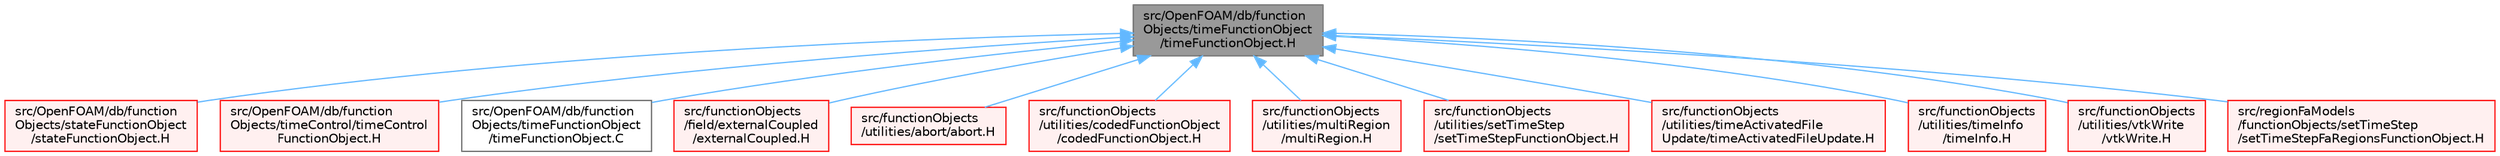 digraph "src/OpenFOAM/db/functionObjects/timeFunctionObject/timeFunctionObject.H"
{
 // LATEX_PDF_SIZE
  bgcolor="transparent";
  edge [fontname=Helvetica,fontsize=10,labelfontname=Helvetica,labelfontsize=10];
  node [fontname=Helvetica,fontsize=10,shape=box,height=0.2,width=0.4];
  Node1 [id="Node000001",label="src/OpenFOAM/db/function\lObjects/timeFunctionObject\l/timeFunctionObject.H",height=0.2,width=0.4,color="gray40", fillcolor="grey60", style="filled", fontcolor="black",tooltip=" "];
  Node1 -> Node2 [id="edge1_Node000001_Node000002",dir="back",color="steelblue1",style="solid",tooltip=" "];
  Node2 [id="Node000002",label="src/OpenFOAM/db/function\lObjects/stateFunctionObject\l/stateFunctionObject.H",height=0.2,width=0.4,color="red", fillcolor="#FFF0F0", style="filled",URL="$stateFunctionObject_8H.html",tooltip=" "];
  Node1 -> Node284 [id="edge2_Node000001_Node000284",dir="back",color="steelblue1",style="solid",tooltip=" "];
  Node284 [id="Node000284",label="src/OpenFOAM/db/function\lObjects/timeControl/timeControl\lFunctionObject.H",height=0.2,width=0.4,color="red", fillcolor="#FFF0F0", style="filled",URL="$timeControlFunctionObject_8H.html",tooltip=" "];
  Node1 -> Node288 [id="edge3_Node000001_Node000288",dir="back",color="steelblue1",style="solid",tooltip=" "];
  Node288 [id="Node000288",label="src/OpenFOAM/db/function\lObjects/timeFunctionObject\l/timeFunctionObject.C",height=0.2,width=0.4,color="grey40", fillcolor="white", style="filled",URL="$timeFunctionObject_8C.html",tooltip=" "];
  Node1 -> Node289 [id="edge4_Node000001_Node000289",dir="back",color="steelblue1",style="solid",tooltip=" "];
  Node289 [id="Node000289",label="src/functionObjects\l/field/externalCoupled\l/externalCoupled.H",height=0.2,width=0.4,color="red", fillcolor="#FFF0F0", style="filled",URL="$externalCoupled_8H.html",tooltip=" "];
  Node1 -> Node292 [id="edge5_Node000001_Node000292",dir="back",color="steelblue1",style="solid",tooltip=" "];
  Node292 [id="Node000292",label="src/functionObjects\l/utilities/abort/abort.H",height=0.2,width=0.4,color="red", fillcolor="#FFF0F0", style="filled",URL="$abort_8H.html",tooltip=" "];
  Node1 -> Node294 [id="edge6_Node000001_Node000294",dir="back",color="steelblue1",style="solid",tooltip=" "];
  Node294 [id="Node000294",label="src/functionObjects\l/utilities/codedFunctionObject\l/codedFunctionObject.H",height=0.2,width=0.4,color="red", fillcolor="#FFF0F0", style="filled",URL="$codedFunctionObject_8H.html",tooltip=" "];
  Node1 -> Node296 [id="edge7_Node000001_Node000296",dir="back",color="steelblue1",style="solid",tooltip=" "];
  Node296 [id="Node000296",label="src/functionObjects\l/utilities/multiRegion\l/multiRegion.H",height=0.2,width=0.4,color="red", fillcolor="#FFF0F0", style="filled",URL="$multiRegion_8H.html",tooltip=" "];
  Node1 -> Node297 [id="edge8_Node000001_Node000297",dir="back",color="steelblue1",style="solid",tooltip=" "];
  Node297 [id="Node000297",label="src/functionObjects\l/utilities/setTimeStep\l/setTimeStepFunctionObject.H",height=0.2,width=0.4,color="red", fillcolor="#FFF0F0", style="filled",URL="$setTimeStepFunctionObject_8H.html",tooltip=" "];
  Node1 -> Node299 [id="edge9_Node000001_Node000299",dir="back",color="steelblue1",style="solid",tooltip=" "];
  Node299 [id="Node000299",label="src/functionObjects\l/utilities/timeActivatedFile\lUpdate/timeActivatedFileUpdate.H",height=0.2,width=0.4,color="red", fillcolor="#FFF0F0", style="filled",URL="$timeActivatedFileUpdate_8H.html",tooltip=" "];
  Node1 -> Node301 [id="edge10_Node000001_Node000301",dir="back",color="steelblue1",style="solid",tooltip=" "];
  Node301 [id="Node000301",label="src/functionObjects\l/utilities/timeInfo\l/timeInfo.H",height=0.2,width=0.4,color="red", fillcolor="#FFF0F0", style="filled",URL="$timeInfo_8H.html",tooltip=" "];
  Node1 -> Node303 [id="edge11_Node000001_Node000303",dir="back",color="steelblue1",style="solid",tooltip=" "];
  Node303 [id="Node000303",label="src/functionObjects\l/utilities/vtkWrite\l/vtkWrite.H",height=0.2,width=0.4,color="red", fillcolor="#FFF0F0", style="filled",URL="$vtkWrite_8H.html",tooltip=" "];
  Node1 -> Node306 [id="edge12_Node000001_Node000306",dir="back",color="steelblue1",style="solid",tooltip=" "];
  Node306 [id="Node000306",label="src/regionFaModels\l/functionObjects/setTimeStep\l/setTimeStepFaRegionsFunctionObject.H",height=0.2,width=0.4,color="red", fillcolor="#FFF0F0", style="filled",URL="$setTimeStepFaRegionsFunctionObject_8H.html",tooltip=" "];
}
